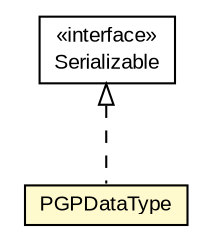 #!/usr/local/bin/dot
#
# Class diagram 
# Generated by UMLGraph version R5_6-24-gf6e263 (http://www.umlgraph.org/)
#

digraph G {
	edge [fontname="arial",fontsize=10,labelfontname="arial",labelfontsize=10];
	node [fontname="arial",fontsize=10,shape=plaintext];
	nodesep=0.25;
	ranksep=0.5;
	// eu.europa.esig.jaxb.xmldsig.PGPDataType
	c484179 [label=<<table title="eu.europa.esig.jaxb.xmldsig.PGPDataType" border="0" cellborder="1" cellspacing="0" cellpadding="2" port="p" bgcolor="lemonChiffon" href="./PGPDataType.html">
		<tr><td><table border="0" cellspacing="0" cellpadding="1">
<tr><td align="center" balign="center"> PGPDataType </td></tr>
		</table></td></tr>
		</table>>, URL="./PGPDataType.html", fontname="arial", fontcolor="black", fontsize=10.0];
	//eu.europa.esig.jaxb.xmldsig.PGPDataType implements java.io.Serializable
	c484362:p -> c484179:p [dir=back,arrowtail=empty,style=dashed];
	// java.io.Serializable
	c484362 [label=<<table title="java.io.Serializable" border="0" cellborder="1" cellspacing="0" cellpadding="2" port="p" href="http://java.sun.com/j2se/1.4.2/docs/api/java/io/Serializable.html">
		<tr><td><table border="0" cellspacing="0" cellpadding="1">
<tr><td align="center" balign="center"> &#171;interface&#187; </td></tr>
<tr><td align="center" balign="center"> Serializable </td></tr>
		</table></td></tr>
		</table>>, URL="http://java.sun.com/j2se/1.4.2/docs/api/java/io/Serializable.html", fontname="arial", fontcolor="black", fontsize=10.0];
}

